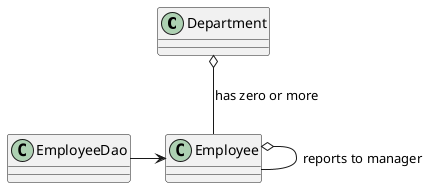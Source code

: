 @startuml


Department o-- Employee: has zero or more

Employee o-- Employee: reports to manager

EmployeeDao -> Employee
@enduml